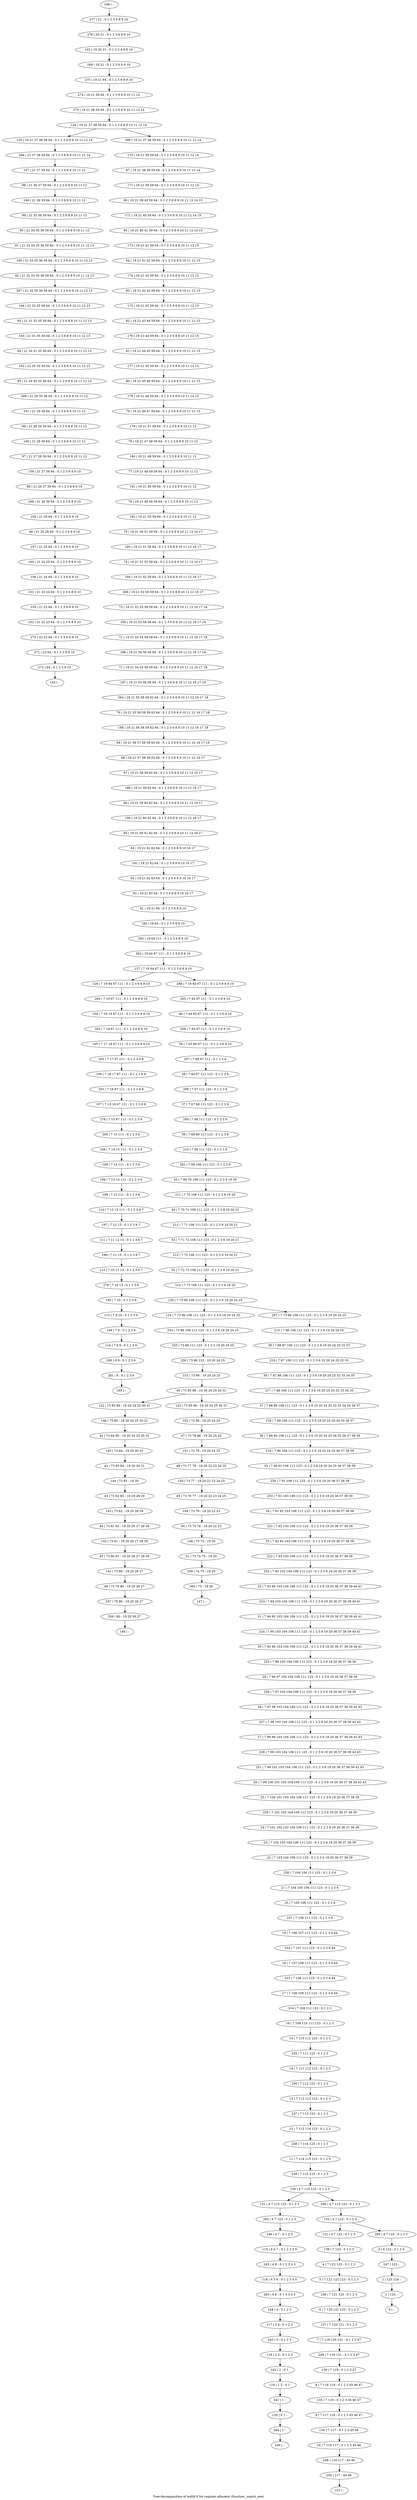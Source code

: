 digraph G {
graph [label="Tree-decomposition of width 8 for register allocator (function _match_one)"]
0[label="0 | : "];
1[label="1 | 124 : "];
2[label="2 | 123 124 : "];
3[label="3 | 4 123 : 0 1 2 3 "];
4[label="4 | 7 122 123 : 0 1 2 3 "];
5[label="5 | 7 121 122 123 : 0 1 2 3 "];
6[label="6 | 7 120 121 123 : 0 1 2 3 "];
7[label="7 | 7 119 120 121 : 0 1 2 3 47 "];
8[label="8 | 7 118 119 : 0 1 2 3 45 46 47 "];
9[label="9 | 7 117 118 : 0 1 2 3 45 46 47 "];
10[label="10 | 7 116 117 : 0 1 2 3 45 46 "];
11[label="11 | 7 114 115 123 : 0 1 2 3 "];
12[label="12 | 7 113 114 123 : 0 1 2 3 "];
13[label="13 | 7 112 113 123 : 0 1 2 3 "];
14[label="14 | 7 111 112 123 : 0 1 2 3 "];
15[label="15 | 7 110 111 123 : 0 1 2 3 "];
16[label="16 | 7 109 110 111 123 : 0 1 2 3 "];
17[label="17 | 7 108 109 111 123 : 0 1 2 3 6 44 "];
18[label="18 | 7 107 108 111 123 : 0 1 2 3 6 44 "];
19[label="19 | 7 106 107 111 123 : 0 1 2 3 6 44 "];
20[label="20 | 7 105 106 111 123 : 0 1 2 3 6 "];
21[label="21 | 7 104 105 106 111 123 : 0 1 2 3 6 "];
22[label="22 | 7 103 104 106 111 123 : 0 1 2 3 6 19 20 36 37 38 39 "];
23[label="23 | 7 102 103 104 106 111 123 : 0 1 2 3 6 19 20 36 37 38 39 "];
24[label="24 | 7 101 102 103 104 106 111 123 : 0 1 2 3 6 19 20 36 37 38 39 "];
25[label="25 | 7 100 101 103 104 106 111 123 : 0 1 2 3 6 19 20 36 37 38 39 "];
26[label="26 | 7 99 100 101 103 104 106 111 123 : 0 1 2 3 6 19 20 36 37 38 39 42 43 "];
27[label="27 | 7 98 99 103 104 106 111 123 : 0 1 2 3 6 19 20 36 37 38 39 42 43 "];
28[label="28 | 7 97 98 103 104 106 111 123 : 0 1 2 3 6 19 20 36 37 38 39 42 43 "];
29[label="29 | 7 96 97 103 104 106 111 123 : 0 1 2 3 6 19 20 36 37 38 39 "];
30[label="30 | 7 95 96 103 104 106 111 123 : 0 1 2 3 6 19 20 36 37 38 39 40 41 "];
31[label="31 | 7 94 95 103 104 106 111 123 : 0 1 2 3 6 19 20 36 37 38 39 40 41 "];
32[label="32 | 7 93 94 103 104 106 111 123 : 0 1 2 3 6 19 20 36 37 38 39 40 41 "];
33[label="33 | 7 92 93 103 106 111 123 : 0 1 2 3 6 19 20 36 37 38 39 "];
34[label="34 | 7 91 92 103 106 111 123 : 0 1 2 3 6 19 20 36 37 38 39 "];
35[label="35 | 7 90 91 106 111 123 : 0 1 2 3 6 19 20 24 25 36 37 38 39 "];
36[label="36 | 7 89 90 106 111 123 : 0 1 2 3 6 19 20 24 25 34 35 36 37 38 39 "];
37[label="37 | 7 88 89 106 111 123 : 0 1 2 3 6 19 20 24 25 32 33 34 35 36 37 "];
38[label="38 | 7 87 88 106 111 123 : 0 1 2 3 6 19 20 24 25 32 33 34 35 "];
39[label="39 | 7 86 87 106 111 123 : 0 1 2 3 6 19 20 24 25 32 33 "];
40[label="40 | 73 85 86 : 19 20 24 25 30 31 "];
41[label="41 | 73 84 85 : 19 20 24 25 30 31 "];
42[label="42 | 73 83 84 : 19 20 30 31 "];
43[label="43 | 73 82 83 : 19 20 28 29 "];
44[label="44 | 73 81 82 : 19 20 26 27 28 29 "];
45[label="45 | 73 80 81 : 19 20 26 27 28 29 "];
46[label="46 | 73 79 80 : 19 20 26 27 "];
47[label="47 | 73 78 86 : 19 20 24 25 "];
48[label="48 | 73 77 78 : 19 20 22 23 24 25 "];
49[label="49 | 73 76 77 : 19 20 22 23 24 25 "];
50[label="50 | 73 75 76 : 19 20 22 23 "];
51[label="51 | 73 74 75 : 19 20 "];
52[label="52 | 7 72 73 106 111 123 : 0 1 2 3 6 19 20 21 "];
53[label="53 | 7 71 72 106 111 123 : 0 1 2 3 6 19 20 21 "];
54[label="54 | 7 70 71 106 111 123 : 0 1 2 3 6 19 20 21 "];
55[label="55 | 7 69 70 106 111 123 : 0 1 2 3 6 19 20 "];
56[label="56 | 7 68 69 111 123 : 0 1 2 3 6 "];
57[label="57 | 7 67 68 111 123 : 0 1 2 3 6 "];
58[label="58 | 7 66 67 111 123 : 0 1 2 3 6 "];
59[label="59 | 7 65 66 67 111 : 0 1 2 3 6 9 10 "];
60[label="60 | 7 64 65 67 111 : 0 1 2 3 6 9 10 "];
61[label="61 | 19 21 64 : 0 1 2 3 6 8 9 10 "];
62[label="62 | 19 21 63 64 : 0 1 2 3 6 8 9 10 16 17 "];
63[label="63 | 19 21 62 63 64 : 0 1 2 3 6 8 9 10 16 17 "];
64[label="64 | 19 21 61 62 64 : 0 1 2 3 6 8 9 10 16 17 "];
65[label="65 | 19 21 60 61 62 64 : 0 1 2 3 6 8 9 10 11 12 16 17 "];
66[label="66 | 19 21 59 60 62 64 : 0 1 2 3 6 8 9 10 11 12 16 17 "];
67[label="67 | 19 21 58 59 62 64 : 0 1 2 3 6 8 9 10 11 12 16 17 "];
68[label="68 | 19 21 57 58 59 62 64 : 0 1 2 3 6 8 9 10 11 12 16 17 "];
69[label="69 | 19 21 56 57 58 59 62 64 : 0 1 2 3 6 8 9 10 11 12 16 17 18 "];
70[label="70 | 19 21 55 56 58 59 62 64 : 0 1 2 3 6 8 9 10 11 12 16 17 18 "];
71[label="71 | 19 21 54 55 58 59 64 : 0 1 2 3 6 8 9 10 11 12 16 17 18 "];
72[label="72 | 19 21 53 54 58 59 64 : 0 1 2 3 6 8 9 10 11 12 16 17 18 "];
73[label="73 | 19 21 52 53 58 59 64 : 0 1 2 3 6 8 9 10 11 12 16 17 18 "];
74[label="74 | 19 21 51 52 59 64 : 0 1 2 3 6 8 9 10 11 12 16 17 "];
75[label="75 | 19 21 50 51 59 64 : 0 1 2 3 6 8 9 10 11 12 16 17 "];
76[label="76 | 19 21 49 50 59 64 : 0 1 2 3 6 8 9 10 11 12 "];
77[label="77 | 19 21 48 49 59 64 : 0 1 2 3 6 8 9 10 11 12 "];
78[label="78 | 19 21 47 48 59 64 : 0 1 2 3 6 8 9 10 11 12 "];
79[label="79 | 19 21 46 47 59 64 : 0 1 2 3 6 8 9 10 11 12 15 "];
80[label="80 | 19 21 45 46 59 64 : 0 1 2 3 6 8 9 10 11 12 15 "];
81[label="81 | 19 21 44 45 59 64 : 0 1 2 3 6 8 9 10 11 12 15 "];
82[label="82 | 19 21 43 44 59 64 : 0 1 2 3 6 8 9 10 11 12 15 "];
83[label="83 | 19 21 42 43 59 64 : 0 1 2 3 6 8 9 10 11 12 15 "];
84[label="84 | 19 21 41 42 59 64 : 0 1 2 3 6 8 9 10 11 12 15 "];
85[label="85 | 19 21 40 41 59 64 : 0 1 2 3 6 8 9 10 11 12 14 15 "];
86[label="86 | 19 21 39 40 59 64 : 0 1 2 3 6 8 9 10 11 12 14 15 "];
87[label="87 | 19 21 38 39 59 64 : 0 1 2 3 6 8 9 10 11 12 14 "];
88[label="88 | 21 36 37 59 64 : 0 1 2 3 6 8 9 10 11 12 "];
89[label="89 | 21 35 36 59 64 : 0 1 2 3 6 8 9 10 11 12 "];
90[label="90 | 21 34 35 36 59 64 : 0 1 2 3 6 8 9 10 11 12 "];
91[label="91 | 21 33 34 35 36 59 64 : 0 1 2 3 6 8 9 10 11 12 13 "];
92[label="92 | 21 32 33 35 36 59 64 : 0 1 2 3 6 8 9 10 11 12 13 "];
93[label="93 | 21 31 32 35 36 64 : 0 1 2 3 6 8 9 10 11 12 13 "];
94[label="94 | 21 30 31 35 36 64 : 0 1 2 3 6 8 9 10 11 12 13 "];
95[label="95 | 21 29 30 35 36 64 : 0 1 2 3 6 8 9 10 11 12 13 "];
96[label="96 | 21 28 29 36 64 : 0 1 2 3 6 8 9 10 11 12 "];
97[label="97 | 21 27 28 36 64 : 0 1 2 3 6 8 9 10 11 12 "];
98[label="98 | 21 26 27 36 64 : 0 1 2 3 6 8 9 10 "];
99[label="99 | 21 25 26 64 : 0 1 2 3 6 8 9 10 "];
100[label="100 | 21 24 25 64 : 0 1 2 3 6 8 9 10 "];
101[label="101 | 21 23 24 64 : 0 1 2 3 6 8 9 10 "];
102[label="102 | 21 22 23 64 : 0 1 2 3 6 8 9 10 "];
103[label="103 | 19 20 21 : 0 1 2 3 6 8 9 10 "];
104[label="104 | 7 18 19 67 111 : 0 1 2 3 6 8 9 10 "];
105[label="105 | 7 17 18 67 111 : 0 1 2 3 6 8 9 10 "];
106[label="106 | 7 16 17 67 111 : 0 1 2 3 6 8 "];
107[label="107 | 7 15 16 67 111 : 0 1 2 3 6 8 "];
108[label="108 | 7 14 15 111 : 0 1 2 3 6 "];
109[label="109 | 7 13 14 111 : 0 1 2 3 6 "];
110[label="110 | 7 12 13 111 : 0 1 2 3 6 7 "];
111[label="111 | 7 11 12 13 : 0 1 2 3 6 7 "];
112[label="112 | 7 10 11 13 : 0 1 2 3 6 7 "];
113[label="113 | 7 9 10 : 0 1 2 3 6 "];
114[label="114 | 7 8 9 : 0 1 2 3 6 "];
115[label="115 | 4 6 7 : 0 1 2 3 4 5 "];
116[label="116 | 4 5 6 : 0 1 2 3 4 5 "];
117[label="117 | 3 4 : 0 1 2 3 "];
118[label="118 | 2 3 : 0 1 2 3 "];
119[label="119 | 1 2 : 0 1 "];
120[label="120 | 0 1 : "];
121[label="121 | 4 7 123 : 0 1 2 3 "];
122[label="122 | 73 85 86 : 19 20 24 25 30 31 "];
123[label="123 | 73 85 86 : 19 20 24 25 30 31 "];
124[label="124 | 7 73 86 106 111 123 : 0 1 2 3 6 19 20 24 25 "];
125[label="125 | 19 21 37 38 59 64 : 0 1 2 3 6 8 9 10 11 12 14 "];
126[label="126 | 19 21 37 38 59 64 : 0 1 2 3 6 8 9 10 11 12 14 "];
127[label="127 | 7 19 64 67 111 : 0 1 2 3 6 8 9 10 "];
128[label="128 | 7 19 64 67 111 : 0 1 2 3 6 8 9 10 "];
129[label="129 | 7 73 86 106 111 123 : 0 1 2 3 6 19 20 24 25 "];
130[label="130 | 4 7 115 123 : 0 1 2 3 "];
131[label="131 | 4 7 115 123 : 0 1 2 3 "];
132[label="132 | 4 7 123 : 0 1 2 3 "];
133[label="133 | : "];
134[label="134 | 7 117 : 0 1 2 3 45 46 "];
135[label="135 | 7 118 : 0 1 2 3 45 46 47 "];
136[label="136 | 7 119 : 0 1 2 3 47 "];
137[label="137 | 7 120 121 : 0 1 2 3 "];
138[label="138 | 7 121 123 : 0 1 2 3 "];
139[label="139 | 7 123 : 0 1 2 3 "];
140[label="140 | : "];
141[label="141 | 73 80 : 19 20 26 27 "];
142[label="142 | 73 81 : 19 20 26 27 28 29 "];
143[label="143 | 73 82 : 19 20 28 29 "];
144[label="144 | 73 83 : 19 20 "];
145[label="145 | 73 84 : 19 20 30 31 "];
146[label="146 | 73 85 : 19 20 24 25 30 31 "];
147[label="147 | : "];
148[label="148 | 73 75 : 19 20 "];
149[label="149 | 73 76 : 19 20 22 23 "];
150[label="150 | 73 77 : 19 20 22 23 24 25 "];
151[label="151 | 73 78 : 19 20 24 25 "];
152[label="152 | 73 86 : 19 20 24 25 "];
153[label="153 | 73 86 : 19 20 24 25 "];
154[label="154 | : "];
155[label="155 | 21 23 64 : 0 1 2 3 6 8 9 10 "];
156[label="156 | 21 24 64 : 0 1 2 3 6 8 9 10 "];
157[label="157 | 21 25 64 : 0 1 2 3 6 8 9 10 "];
158[label="158 | 21 26 64 : 0 1 2 3 6 8 9 10 "];
159[label="159 | 21 27 36 64 : 0 1 2 3 6 8 9 10 "];
160[label="160 | 21 28 36 64 : 0 1 2 3 6 8 9 10 11 12 "];
161[label="161 | 21 29 36 64 : 0 1 2 3 6 8 9 10 11 12 "];
162[label="162 | 21 30 35 36 64 : 0 1 2 3 6 8 9 10 11 12 13 "];
163[label="163 | 21 31 35 36 64 : 0 1 2 3 6 8 9 10 11 12 13 "];
164[label="164 | 21 32 35 36 64 : 0 1 2 3 6 8 9 10 11 12 13 "];
165[label="165 | 21 33 35 36 59 64 : 0 1 2 3 6 8 9 10 11 12 13 "];
166[label="166 | 21 36 59 64 : 0 1 2 3 6 8 9 10 11 12 "];
167[label="167 | 21 37 59 64 : 0 1 2 3 6 8 9 10 11 12 "];
168[label="168 | : "];
169[label="169 | 19 21 : 0 1 2 3 6 8 9 10 "];
170[label="170 | 19 21 38 59 64 : 0 1 2 3 6 8 9 10 11 12 14 "];
171[label="171 | 19 21 39 59 64 : 0 1 2 3 6 8 9 10 11 12 14 "];
172[label="172 | 19 21 40 59 64 : 0 1 2 3 6 8 9 10 11 12 14 15 "];
173[label="173 | 19 21 41 59 64 : 0 1 2 3 6 8 9 10 11 12 15 "];
174[label="174 | 19 21 42 59 64 : 0 1 2 3 6 8 9 10 11 12 15 "];
175[label="175 | 19 21 43 59 64 : 0 1 2 3 6 8 9 10 11 12 15 "];
176[label="176 | 19 21 44 59 64 : 0 1 2 3 6 8 9 10 11 12 15 "];
177[label="177 | 19 21 45 59 64 : 0 1 2 3 6 8 9 10 11 12 15 "];
178[label="178 | 19 21 46 59 64 : 0 1 2 3 6 8 9 10 11 12 15 "];
179[label="179 | 19 21 47 59 64 : 0 1 2 3 6 8 9 10 11 12 "];
180[label="180 | 19 21 48 59 64 : 0 1 2 3 6 8 9 10 11 12 "];
181[label="181 | 19 21 49 59 64 : 0 1 2 3 6 8 9 10 11 12 "];
182[label="182 | 19 21 50 59 64 : 0 1 2 3 6 8 9 10 11 12 "];
183[label="183 | 19 21 51 59 64 : 0 1 2 3 6 8 9 10 11 12 16 17 "];
184[label="184 | 19 21 52 59 64 : 0 1 2 3 6 8 9 10 11 12 16 17 "];
185[label="185 | 19 21 53 58 59 64 : 0 1 2 3 6 8 9 10 11 12 16 17 18 "];
186[label="186 | 19 21 54 58 59 64 : 0 1 2 3 6 8 9 10 11 12 16 17 18 "];
187[label="187 | 19 21 55 58 59 64 : 0 1 2 3 6 8 9 10 11 12 16 17 18 "];
188[label="188 | 19 21 56 58 59 62 64 : 0 1 2 3 6 8 9 10 11 12 16 17 18 "];
189[label="189 | 19 21 59 62 64 : 0 1 2 3 6 8 9 10 11 12 16 17 "];
190[label="190 | 19 21 60 62 64 : 0 1 2 3 6 8 9 10 11 12 16 17 "];
191[label="191 | 19 21 62 64 : 0 1 2 3 6 8 9 10 16 17 "];
192[label="192 | 19 64 : 0 1 2 3 6 8 9 10 "];
193[label="193 | : "];
194[label="194 | 7 9 : 0 1 2 3 6 "];
195[label="195 | 7 10 : 0 1 2 3 6 "];
196[label="196 | 7 11 13 : 0 1 2 3 6 7 "];
197[label="197 | 7 12 13 : 0 1 2 3 6 7 "];
198[label="198 | 7 13 111 : 0 1 2 3 6 "];
199[label="199 | 7 14 111 : 0 1 2 3 6 "];
200[label="200 | 7 15 111 : 0 1 2 3 6 "];
201[label="201 | 7 16 67 111 : 0 1 2 3 6 8 "];
202[label="202 | 7 17 67 111 : 0 1 2 3 6 8 "];
203[label="203 | 7 18 67 111 : 0 1 2 3 6 8 9 10 "];
204[label="204 | 7 19 67 111 : 0 1 2 3 6 8 9 10 "];
205[label="205 | 7 64 67 111 : 0 1 2 3 6 9 10 "];
206[label="206 | 7 65 67 111 : 0 1 2 3 6 9 10 "];
207[label="207 | 7 66 67 111 : 0 1 2 3 6 "];
208[label="208 | 7 67 111 123 : 0 1 2 3 6 "];
209[label="209 | 7 68 111 123 : 0 1 2 3 6 "];
210[label="210 | 7 69 111 123 : 0 1 2 3 6 "];
211[label="211 | 7 70 106 111 123 : 0 1 2 3 6 19 20 "];
212[label="212 | 7 71 106 111 123 : 0 1 2 3 6 19 20 21 "];
213[label="213 | 7 72 106 111 123 : 0 1 2 3 6 19 20 21 "];
214[label="214 | 7 73 106 111 123 : 0 1 2 3 6 19 20 "];
215[label="215 | 7 86 106 111 123 : 0 1 2 3 6 19 20 24 25 "];
216[label="216 | 7 87 106 111 123 : 0 1 2 3 6 19 20 24 25 32 33 "];
217[label="217 | 7 88 106 111 123 : 0 1 2 3 6 19 20 24 25 32 33 34 35 "];
218[label="218 | 7 89 106 111 123 : 0 1 2 3 6 19 20 24 25 34 35 36 37 "];
219[label="219 | 7 90 106 111 123 : 0 1 2 3 6 19 20 24 25 36 37 38 39 "];
220[label="220 | 7 91 106 111 123 : 0 1 2 3 6 19 20 36 37 38 39 "];
221[label="221 | 7 92 103 106 111 123 : 0 1 2 3 6 19 20 36 37 38 39 "];
222[label="222 | 7 93 103 106 111 123 : 0 1 2 3 6 19 20 36 37 38 39 "];
223[label="223 | 7 94 103 104 106 111 123 : 0 1 2 3 6 19 20 36 37 38 39 40 41 "];
224[label="224 | 7 95 103 104 106 111 123 : 0 1 2 3 6 19 20 36 37 38 39 40 41 "];
225[label="225 | 7 96 103 104 106 111 123 : 0 1 2 3 6 19 20 36 37 38 39 "];
226[label="226 | 7 97 103 104 106 111 123 : 0 1 2 3 6 19 20 36 37 38 39 "];
227[label="227 | 7 98 103 104 106 111 123 : 0 1 2 3 6 19 20 36 37 38 39 42 43 "];
228[label="228 | 7 99 103 104 106 111 123 : 0 1 2 3 6 19 20 36 37 38 39 42 43 "];
229[label="229 | 7 101 103 104 106 111 123 : 0 1 2 3 6 19 20 36 37 38 39 "];
230[label="230 | 7 104 106 111 123 : 0 1 2 3 6 "];
231[label="231 | 7 106 111 123 : 0 1 2 3 6 "];
232[label="232 | 7 107 111 123 : 0 1 2 3 6 44 "];
233[label="233 | 7 108 111 123 : 0 1 2 3 6 44 "];
234[label="234 | 7 109 111 123 : 0 1 2 3 "];
235[label="235 | 7 111 123 : 0 1 2 3 "];
236[label="236 | 7 112 123 : 0 1 2 3 "];
237[label="237 | 7 113 123 : 0 1 2 3 "];
238[label="238 | 7 114 123 : 0 1 2 3 "];
239[label="239 | 7 115 123 : 0 1 2 3 "];
240[label="240 | : "];
241[label="241 | 1 : "];
242[label="242 | 2 : 0 1 "];
243[label="243 | 3 : 0 1 2 3 "];
244[label="244 | 4 : 0 1 2 3 "];
245[label="245 | 4 6 : 0 1 2 3 4 5 "];
246[label="246 | 4 7 : 0 1 2 3 "];
247[label="247 | 123 : "];
248[label="248 | 7 119 121 : 0 1 2 3 47 "];
249[label="249 | 116 117 : 45 46 "];
250[label="250 | 117 : 45 46 "];
251[label="251 | 7 99 101 103 104 106 111 123 : 0 1 2 3 6 19 20 36 37 38 39 42 43 "];
252[label="252 | 7 93 103 104 106 111 123 : 0 1 2 3 6 19 20 36 37 38 39 "];
253[label="253 | 7 91 103 106 111 123 : 0 1 2 3 6 19 20 36 37 38 39 "];
254[label="254 | 73 86 106 111 123 : 0 1 2 3 6 19 20 24 25 "];
255[label="255 | 73 86 111 123 : 0 1 2 3 19 20 24 25 "];
256[label="256 | 73 86 123 : 19 20 24 25 "];
257[label="257 | 79 80 : 19 20 26 27 "];
258[label="258 | 80 : 19 20 26 27 "];
259[label="259 | 74 75 : 19 20 "];
260[label="260 | 75 : 19 20 "];
261[label="261 | 7 69 106 111 123 : 0 1 2 3 6 "];
262[label="262 | 19 64 67 111 : 0 1 2 3 6 8 9 10 "];
263[label="263 | 19 64 111 : 0 1 2 3 6 8 9 10 "];
264[label="264 | 19 21 55 58 59 62 64 : 0 1 2 3 6 8 9 10 11 12 16 17 18 "];
265[label="265 | 19 21 52 58 59 64 : 0 1 2 3 6 8 9 10 11 12 16 17 "];
266[label="266 | 21 37 38 59 64 : 0 1 2 3 6 8 9 10 11 12 14 "];
267[label="267 | 21 32 35 36 59 64 : 0 1 2 3 6 8 9 10 11 12 13 "];
268[label="268 | 21 29 35 36 64 : 0 1 2 3 6 8 9 10 11 12 "];
269[label="269 | 21 26 36 64 : 0 1 2 3 6 8 9 10 "];
270[label="270 | 22 23 64 : 0 1 2 3 6 8 9 10 "];
271[label="271 | 23 64 : 0 1 2 3 8 9 10 "];
272[label="272 | 64 : 0 1 2 3 9 10 "];
273[label="273 | 19 21 38 59 64 : 0 1 2 3 6 8 9 10 11 12 14 "];
274[label="274 | 19 21 59 64 : 0 1 2 3 6 8 9 10 11 12 "];
275[label="275 | 19 21 64 : 0 1 2 3 6 8 9 10 "];
276[label="276 | 20 21 : 0 1 2 3 6 8 9 10 "];
277[label="277 | 21 : 0 1 2 3 6 8 9 10 "];
278[label="278 | 7 15 67 111 : 0 1 2 3 6 "];
279[label="279 | 7 10 13 : 0 1 2 3 6 "];
280[label="280 | 8 9 : 0 1 2 3 6 "];
281[label="281 | 9 : 0 1 2 3 6 "];
282[label="282 | 4 7 123 : 0 1 2 3 "];
283[label="283 | 4 6 : 0 1 2 3 4 5 "];
284[label="284 | 1 : "];
285[label="285 | 4 7 123 : 0 1 2 3 "];
286[label="286 | 4 7 115 123 : 0 1 2 3 "];
287[label="287 | 7 73 86 106 111 123 : 0 1 2 3 6 19 20 24 25 "];
288[label="288 | 7 19 64 67 111 : 0 1 2 3 6 8 9 10 "];
289[label="289 | 19 21 37 38 59 64 : 0 1 2 3 6 8 9 10 11 12 14 "];
4->5 ;
89->90 ;
90->91 ;
40->122 ;
40->123 ;
134->10 ;
9->134 ;
135->9 ;
8->135 ;
136->8 ;
137->7 ;
6->137 ;
138->6 ;
5->138 ;
139->4 ;
121->139 ;
141->46 ;
45->141 ;
142->45 ;
44->142 ;
143->44 ;
43->143 ;
144->43 ;
42->144 ;
145->42 ;
41->145 ;
146->41 ;
122->146 ;
148->51 ;
50->148 ;
149->50 ;
49->149 ;
150->49 ;
48->150 ;
151->48 ;
47->151 ;
152->47 ;
123->152 ;
153->40 ;
155->102 ;
101->155 ;
156->101 ;
100->156 ;
157->100 ;
99->157 ;
158->99 ;
159->98 ;
97->159 ;
160->97 ;
96->160 ;
161->96 ;
162->95 ;
94->162 ;
163->94 ;
93->163 ;
164->93 ;
165->92 ;
91->165 ;
166->89 ;
88->166 ;
167->88 ;
194->114 ;
113->194 ;
195->113 ;
196->112 ;
111->196 ;
197->111 ;
110->197 ;
198->110 ;
109->198 ;
199->109 ;
108->199 ;
200->108 ;
201->107 ;
106->201 ;
202->106 ;
105->202 ;
203->105 ;
104->203 ;
204->104 ;
128->204 ;
241->120 ;
119->241 ;
242->119 ;
118->242 ;
243->118 ;
117->243 ;
244->117 ;
245->116 ;
115->245 ;
246->115 ;
248->136 ;
7->248 ;
10->249 ;
250->133 ;
249->250 ;
124->254 ;
254->255 ;
256->153 ;
255->256 ;
46->257 ;
258->140 ;
257->258 ;
51->259 ;
260->147 ;
259->260 ;
266->167 ;
125->266 ;
267->164 ;
92->267 ;
268->161 ;
95->268 ;
269->158 ;
98->269 ;
102->270 ;
270->271 ;
272->154 ;
271->272 ;
278->200 ;
107->278 ;
279->195 ;
112->279 ;
114->280 ;
281->193 ;
280->281 ;
282->246 ;
131->282 ;
283->244 ;
116->283 ;
284->240 ;
120->284 ;
168->277 ;
277->276 ;
276->103 ;
103->169 ;
169->275 ;
275->274 ;
274->273 ;
273->126 ;
170->87 ;
87->171 ;
171->86 ;
86->172 ;
172->85 ;
85->173 ;
173->84 ;
84->174 ;
174->83 ;
83->175 ;
175->82 ;
82->176 ;
176->81 ;
81->177 ;
177->80 ;
80->178 ;
178->79 ;
79->179 ;
179->78 ;
78->180 ;
180->77 ;
77->181 ;
181->76 ;
76->182 ;
182->75 ;
75->183 ;
183->74 ;
74->184 ;
184->265 ;
265->73 ;
73->185 ;
185->72 ;
72->186 ;
186->71 ;
71->187 ;
187->264 ;
264->70 ;
70->188 ;
188->69 ;
69->68 ;
68->67 ;
67->189 ;
189->66 ;
66->190 ;
190->65 ;
65->64 ;
64->191 ;
191->63 ;
63->62 ;
62->61 ;
61->192 ;
192->263 ;
263->262 ;
262->127 ;
205->60 ;
60->206 ;
206->59 ;
59->207 ;
207->58 ;
58->208 ;
208->57 ;
57->209 ;
209->56 ;
56->210 ;
210->261 ;
261->55 ;
55->211 ;
211->54 ;
54->212 ;
212->53 ;
53->213 ;
213->52 ;
52->214 ;
214->129 ;
215->39 ;
39->216 ;
216->38 ;
38->217 ;
217->37 ;
37->218 ;
218->36 ;
36->219 ;
219->35 ;
35->220 ;
220->253 ;
253->34 ;
34->221 ;
221->33 ;
33->222 ;
222->252 ;
252->32 ;
32->223 ;
223->31 ;
31->224 ;
224->30 ;
30->225 ;
225->29 ;
29->226 ;
226->28 ;
28->227 ;
227->27 ;
27->228 ;
228->251 ;
251->26 ;
26->25 ;
25->229 ;
229->24 ;
24->23 ;
23->22 ;
22->230 ;
230->21 ;
21->20 ;
20->231 ;
231->19 ;
19->232 ;
232->18 ;
18->233 ;
233->17 ;
17->234 ;
234->16 ;
16->15 ;
15->235 ;
235->14 ;
14->236 ;
236->13 ;
13->237 ;
237->12 ;
12->238 ;
238->11 ;
11->239 ;
239->130 ;
3->247 ;
247->2 ;
2->1 ;
1->0 ;
285->3 ;
286->132 ;
287->215 ;
288->205 ;
289->170 ;
132->121 ;
132->285 ;
130->131 ;
130->286 ;
129->124 ;
129->287 ;
127->128 ;
127->288 ;
126->125 ;
126->289 ;
}
